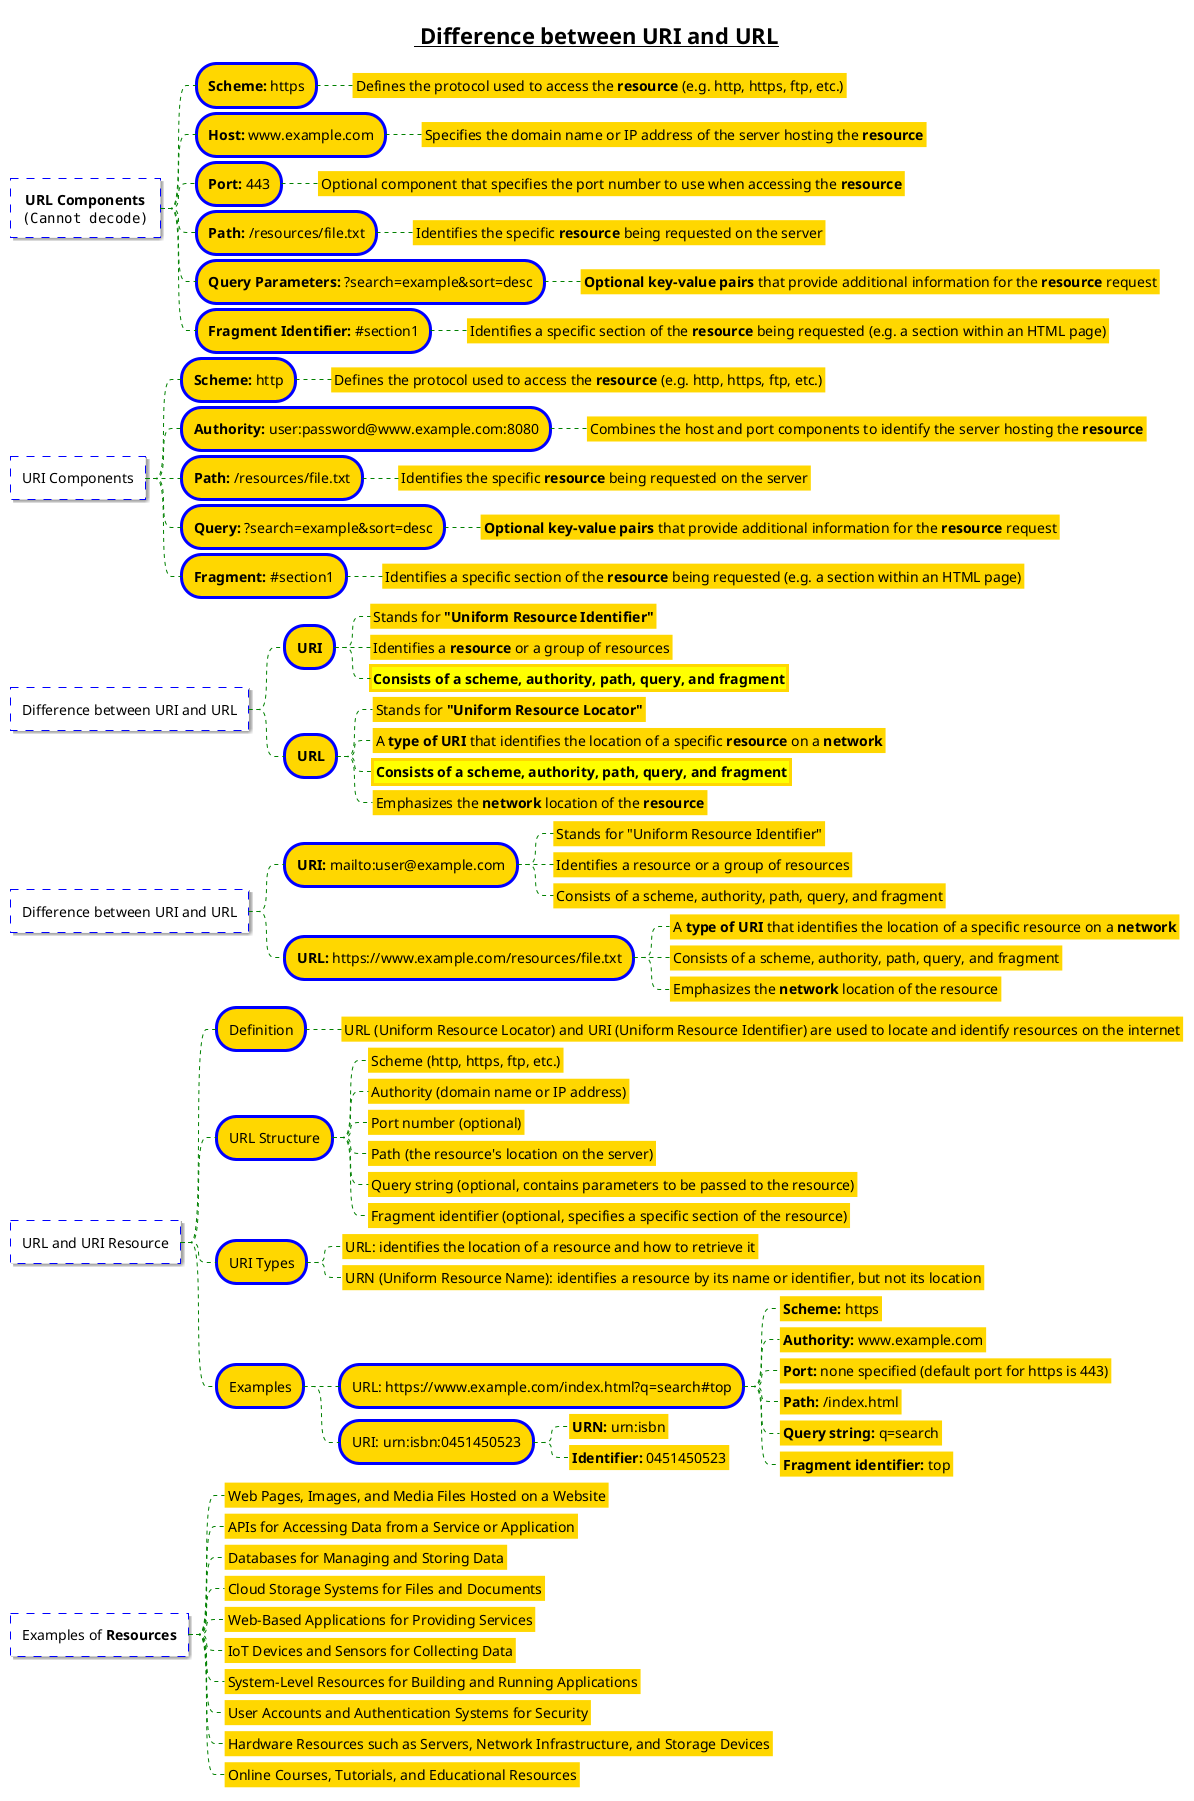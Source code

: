 @startmindmap
<style>
node {
    Padding 12
    Margin 3
    HorizontalAlignment center
    LineColor blue
    LineThickness 3.0
    BackgroundColor gold
    RoundCorner 40
    MaximumWidth 1000
}

rootNode {
    LineStyle 8.0;3.0
    LineColor red
    BackgroundColor white
    LineThickness 1.0
    RoundCorner 0
    Shadowing 1.0
}

leafNode {
    LineColor gold
    RoundCorner 0
    Padding 3
}

arrow {
    LineStyle 4
    LineThickness 1.0
    LineColor green
}
</style>

title =__ Difference between URI and URL__

* **URL Components**\n<img:img.png{scale=.7}>
** **Scheme:** https
*** Defines the protocol used to access the **resource** (e.g. http, https, ftp, etc.)
** **Host:** www.example.com
*** Specifies the domain name or IP address of the server hosting the **resource**
** **Port:** 443
*** Optional component that specifies the port number to use when accessing the **resource**
** **Path:** /resources/file.txt
*** Identifies the specific **resource** being requested on the server
** **Query Parameters:** ?search=example&sort=desc
*** **Optional key-value pairs** that provide additional information for the **resource** request
** **Fragment Identifier:** #section1
*** Identifies a specific section of the **resource** being requested (e.g. a section within an HTML page)



* URI Components
** **Scheme:** http
*** Defines the protocol used to access the **resource** (e.g. http, https, ftp, etc.)
** **Authority:** user:password@www.example.com:8080
*** Combines the host and port components to identify the server hosting the **resource**
** **Path:** /resources/file.txt
*** Identifies the specific **resource** being requested on the server
** **Query:** ?search=example&sort=desc
*** **Optional key-value pairs** that provide additional information for the **resource** request
** **Fragment:** #section1
*** Identifies a specific section of the **resource** being requested (e.g. a section within an HTML page)



* Difference between URI and URL
** **URI**
*** Stands for **"Uniform Resource Identifier"**
*** Identifies a **resource** or a group of resources
***[#yellow] **Consists of a scheme, authority, path, query, and fragment**
** **URL**
*** Stands for **"Uniform Resource Locator"**
*** A **type of URI** that identifies the location of a specific **resource** on a **network**
***[#yellow] **Consists of a scheme, authority, path, query, and fragment**
*** Emphasizes the **network** location of the **resource**


* Difference between URI and URL
** **URI:** mailto:user@example.com
*** Stands for "Uniform Resource Identifier"
*** Identifies a resource or a group of resources
*** Consists of a scheme, authority, path, query, and fragment
** **URL:** https://www.example.com/resources/file.txt
*** A **type of URI** that identifies the location of a specific resource on a **network**
*** Consists of a scheme, authority, path, query, and fragment
*** Emphasizes the **network** location of the resource

* URL and URI Resource
** Definition
*** URL (Uniform Resource Locator) and URI (Uniform Resource Identifier) are used to locate and identify resources on the internet
** URL Structure
*** Scheme (http, https, ftp, etc.)
*** Authority (domain name or IP address)
*** Port number (optional)
*** Path (the resource's location on the server)
*** Query string (optional, contains parameters to be passed to the resource)
*** Fragment identifier (optional, specifies a specific section of the resource)
** URI Types
*** URL: identifies the location of a resource and how to retrieve it
*** URN (Uniform Resource Name): identifies a resource by its name or identifier, but not its location
** Examples
*** URL: https://www.example.com/index.html?q=search#top
**** **Scheme:** https
**** **Authority:** www.example.com
**** **Port:** none specified (default port for https is 443)
**** **Path:** /index.html
**** **Query string:** q=search
**** **Fragment identifier:** top
*** URI: urn:isbn:0451450523
**** **URN:** urn:isbn
**** **Identifier:** 0451450523


* Examples of **Resources**
** Web Pages, Images, and Media Files Hosted on a Website
** APIs for Accessing Data from a Service or Application
** Databases for Managing and Storing Data
** Cloud Storage Systems for Files and Documents
** Web-Based Applications for Providing Services
** IoT Devices and Sensors for Collecting Data
** System-Level Resources for Building and Running Applications
** User Accounts and Authentication Systems for Security
** Hardware Resources such as Servers, Network Infrastructure, and Storage Devices
** Online Courses, Tutorials, and Educational Resources
@endmindmap

